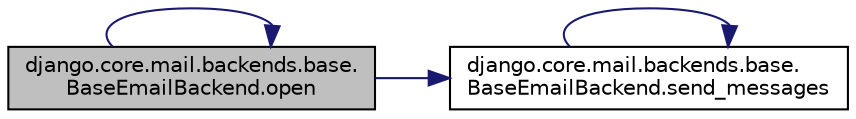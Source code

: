 digraph "django.core.mail.backends.base.BaseEmailBackend.open"
{
 // LATEX_PDF_SIZE
  edge [fontname="Helvetica",fontsize="10",labelfontname="Helvetica",labelfontsize="10"];
  node [fontname="Helvetica",fontsize="10",shape=record];
  rankdir="LR";
  Node1 [label="django.core.mail.backends.base.\lBaseEmailBackend.open",height=0.2,width=0.4,color="black", fillcolor="grey75", style="filled", fontcolor="black",tooltip=" "];
  Node1 -> Node1 [color="midnightblue",fontsize="10",style="solid",fontname="Helvetica"];
  Node1 -> Node2 [color="midnightblue",fontsize="10",style="solid",fontname="Helvetica"];
  Node2 [label="django.core.mail.backends.base.\lBaseEmailBackend.send_messages",height=0.2,width=0.4,color="black", fillcolor="white", style="filled",URL="$d5/da1/classdjango_1_1core_1_1mail_1_1backends_1_1base_1_1_base_email_backend.html#a9bc1d032f1136e1c6381297b6893a13a",tooltip=" "];
  Node2 -> Node2 [color="midnightblue",fontsize="10",style="solid",fontname="Helvetica"];
}
